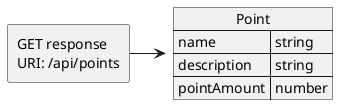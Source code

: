 @startuml Get point response
allowmixing

agent "GET response \nURI: /api/points"
  json "Point" as J {
    "name": "string",
    "description": "string",
    "pointAmount": "number"
  }

"GET response \nURI: /api/points" -> J 
@enduml